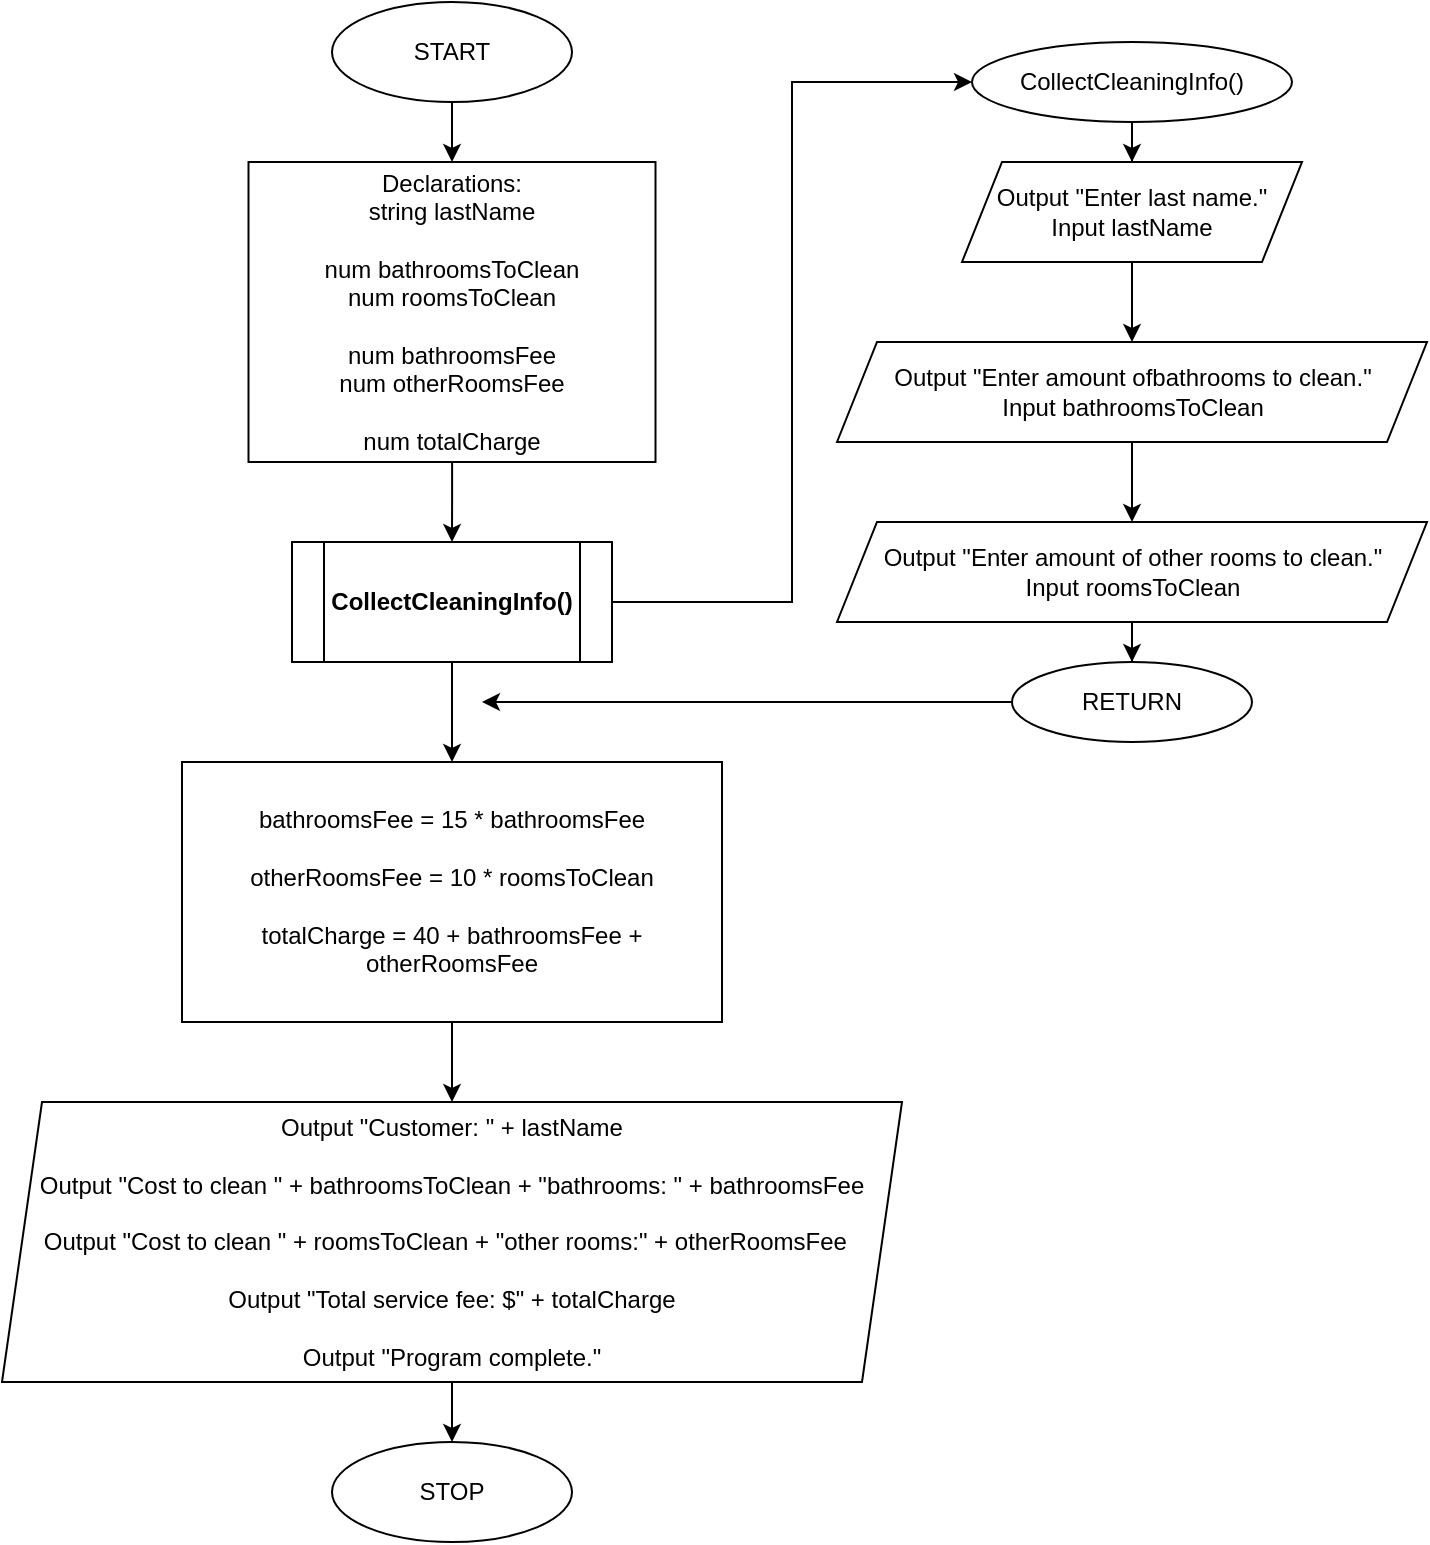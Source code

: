 <mxfile version="24.8.3">
  <diagram name="Page-1" id="2brOeTyIWaGQX-DZdI66">
    <mxGraphModel dx="1687" dy="878" grid="1" gridSize="10" guides="1" tooltips="1" connect="1" arrows="1" fold="1" page="1" pageScale="1" pageWidth="850" pageHeight="1100" math="0" shadow="0">
      <root>
        <mxCell id="0" />
        <mxCell id="1" parent="0" />
        <mxCell id="o3SNDXuIQft2tPn-Uscw-4" style="edgeStyle=orthogonalEdgeStyle;rounded=0;orthogonalLoop=1;jettySize=auto;html=1;entryX=0.5;entryY=0;entryDx=0;entryDy=0;" edge="1" parent="1" target="o3SNDXuIQft2tPn-Uscw-3">
          <mxGeometry relative="1" as="geometry">
            <mxPoint x="255" y="60" as="sourcePoint" />
          </mxGeometry>
        </mxCell>
        <mxCell id="o3SNDXuIQft2tPn-Uscw-1" value="START" style="ellipse;whiteSpace=wrap;html=1;" vertex="1" parent="1">
          <mxGeometry x="195" y="10" width="120" height="50" as="geometry" />
        </mxCell>
        <mxCell id="o3SNDXuIQft2tPn-Uscw-10" style="edgeStyle=orthogonalEdgeStyle;rounded=0;orthogonalLoop=1;jettySize=auto;html=1;entryX=0.5;entryY=0;entryDx=0;entryDy=0;" edge="1" parent="1" source="o3SNDXuIQft2tPn-Uscw-3" target="o3SNDXuIQft2tPn-Uscw-9">
          <mxGeometry relative="1" as="geometry" />
        </mxCell>
        <mxCell id="o3SNDXuIQft2tPn-Uscw-3" value="Declarations:&lt;div&gt;string lastName&lt;/div&gt;&lt;div&gt;&lt;br&gt;&lt;/div&gt;&lt;div&gt;num bathroomsToClean&lt;/div&gt;&lt;div&gt;num roomsToClean&lt;/div&gt;&lt;div&gt;&lt;br&gt;&lt;/div&gt;&lt;div&gt;num bathroomsFee&lt;/div&gt;&lt;div&gt;num otherRoomsFee&lt;/div&gt;&lt;div&gt;&lt;br&gt;&lt;/div&gt;&lt;div&gt;num totalCharge&lt;/div&gt;" style="rounded=0;whiteSpace=wrap;html=1;" vertex="1" parent="1">
          <mxGeometry x="153.25" y="90" width="203.5" height="150" as="geometry" />
        </mxCell>
        <mxCell id="o3SNDXuIQft2tPn-Uscw-12" style="edgeStyle=orthogonalEdgeStyle;rounded=0;orthogonalLoop=1;jettySize=auto;html=1;entryX=0;entryY=0.5;entryDx=0;entryDy=0;" edge="1" parent="1" source="o3SNDXuIQft2tPn-Uscw-9" target="o3SNDXuIQft2tPn-Uscw-11">
          <mxGeometry relative="1" as="geometry" />
        </mxCell>
        <mxCell id="o3SNDXuIQft2tPn-Uscw-20" style="edgeStyle=orthogonalEdgeStyle;rounded=0;orthogonalLoop=1;jettySize=auto;html=1;entryX=0.5;entryY=0;entryDx=0;entryDy=0;" edge="1" parent="1" source="o3SNDXuIQft2tPn-Uscw-9" target="o3SNDXuIQft2tPn-Uscw-19">
          <mxGeometry relative="1" as="geometry" />
        </mxCell>
        <mxCell id="o3SNDXuIQft2tPn-Uscw-9" value="&lt;span style=&quot;font-weight: 700;&quot;&gt;CollectCleaningInfo()&lt;/span&gt;" style="shape=process;whiteSpace=wrap;html=1;backgroundOutline=1;" vertex="1" parent="1">
          <mxGeometry x="175" y="280" width="160" height="60" as="geometry" />
        </mxCell>
        <mxCell id="o3SNDXuIQft2tPn-Uscw-14" style="edgeStyle=orthogonalEdgeStyle;rounded=0;orthogonalLoop=1;jettySize=auto;html=1;entryX=0.5;entryY=0;entryDx=0;entryDy=0;" edge="1" parent="1" source="o3SNDXuIQft2tPn-Uscw-11" target="o3SNDXuIQft2tPn-Uscw-13">
          <mxGeometry relative="1" as="geometry" />
        </mxCell>
        <mxCell id="o3SNDXuIQft2tPn-Uscw-11" value="CollectCleaningInfo()" style="ellipse;whiteSpace=wrap;html=1;" vertex="1" parent="1">
          <mxGeometry x="515" y="30" width="160" height="40" as="geometry" />
        </mxCell>
        <mxCell id="o3SNDXuIQft2tPn-Uscw-16" style="edgeStyle=orthogonalEdgeStyle;rounded=0;orthogonalLoop=1;jettySize=auto;html=1;entryX=0.5;entryY=0;entryDx=0;entryDy=0;" edge="1" parent="1" source="o3SNDXuIQft2tPn-Uscw-13" target="o3SNDXuIQft2tPn-Uscw-15">
          <mxGeometry relative="1" as="geometry" />
        </mxCell>
        <mxCell id="o3SNDXuIQft2tPn-Uscw-13" value="Output &quot;Enter last name.&quot;&lt;div&gt;Input lastName&lt;/div&gt;" style="shape=parallelogram;perimeter=parallelogramPerimeter;whiteSpace=wrap;html=1;fixedSize=1;" vertex="1" parent="1">
          <mxGeometry x="510" y="90" width="170" height="50" as="geometry" />
        </mxCell>
        <mxCell id="o3SNDXuIQft2tPn-Uscw-18" style="edgeStyle=orthogonalEdgeStyle;rounded=0;orthogonalLoop=1;jettySize=auto;html=1;entryX=0.5;entryY=0;entryDx=0;entryDy=0;" edge="1" parent="1" source="o3SNDXuIQft2tPn-Uscw-15" target="o3SNDXuIQft2tPn-Uscw-17">
          <mxGeometry relative="1" as="geometry" />
        </mxCell>
        <mxCell id="o3SNDXuIQft2tPn-Uscw-15" value="Output &quot;Enter amount ofbathrooms to clean.&quot;&lt;div&gt;Input bathroomsToClean&lt;/div&gt;" style="shape=parallelogram;perimeter=parallelogramPerimeter;whiteSpace=wrap;html=1;fixedSize=1;" vertex="1" parent="1">
          <mxGeometry x="447.5" y="180" width="295" height="50" as="geometry" />
        </mxCell>
        <mxCell id="o3SNDXuIQft2tPn-Uscw-23" style="edgeStyle=orthogonalEdgeStyle;rounded=0;orthogonalLoop=1;jettySize=auto;html=1;" edge="1" parent="1" source="o3SNDXuIQft2tPn-Uscw-17" target="o3SNDXuIQft2tPn-Uscw-22">
          <mxGeometry relative="1" as="geometry" />
        </mxCell>
        <mxCell id="o3SNDXuIQft2tPn-Uscw-17" value="Output &quot;Enter amount of other rooms to clean.&quot;&lt;div&gt;Input roomsToClean&lt;/div&gt;" style="shape=parallelogram;perimeter=parallelogramPerimeter;whiteSpace=wrap;html=1;fixedSize=1;" vertex="1" parent="1">
          <mxGeometry x="447.5" y="270" width="295" height="50" as="geometry" />
        </mxCell>
        <mxCell id="o3SNDXuIQft2tPn-Uscw-27" style="edgeStyle=orthogonalEdgeStyle;rounded=0;orthogonalLoop=1;jettySize=auto;html=1;entryX=0.5;entryY=0;entryDx=0;entryDy=0;" edge="1" parent="1" source="o3SNDXuIQft2tPn-Uscw-19">
          <mxGeometry relative="1" as="geometry">
            <mxPoint x="255" y="560" as="targetPoint" />
          </mxGeometry>
        </mxCell>
        <mxCell id="o3SNDXuIQft2tPn-Uscw-19" value="bathroomsFee = 15 * bathroomsFee&lt;div&gt;&lt;br&gt;&lt;div&gt;otherRoomsFee = 10 * roomsToClean&lt;/div&gt;&lt;div&gt;&lt;br&gt;&lt;/div&gt;&lt;div&gt;totalCharge = 40 + bathroomsFee + otherRoomsFee&lt;/div&gt;&lt;/div&gt;" style="rounded=0;whiteSpace=wrap;html=1;" vertex="1" parent="1">
          <mxGeometry x="120" y="390" width="270" height="130" as="geometry" />
        </mxCell>
        <mxCell id="o3SNDXuIQft2tPn-Uscw-24" style="edgeStyle=orthogonalEdgeStyle;rounded=0;orthogonalLoop=1;jettySize=auto;html=1;" edge="1" parent="1" source="o3SNDXuIQft2tPn-Uscw-22">
          <mxGeometry relative="1" as="geometry">
            <mxPoint x="270" y="360" as="targetPoint" />
          </mxGeometry>
        </mxCell>
        <mxCell id="o3SNDXuIQft2tPn-Uscw-22" value="RETURN" style="ellipse;whiteSpace=wrap;html=1;" vertex="1" parent="1">
          <mxGeometry x="535" y="340" width="120" height="40" as="geometry" />
        </mxCell>
        <mxCell id="o3SNDXuIQft2tPn-Uscw-31" style="edgeStyle=orthogonalEdgeStyle;rounded=0;orthogonalLoop=1;jettySize=auto;html=1;entryX=0.5;entryY=0;entryDx=0;entryDy=0;" edge="1" parent="1" source="o3SNDXuIQft2tPn-Uscw-25" target="o3SNDXuIQft2tPn-Uscw-30">
          <mxGeometry relative="1" as="geometry" />
        </mxCell>
        <mxCell id="o3SNDXuIQft2tPn-Uscw-25" value="&lt;div&gt;Output &quot;Customer: &quot; + lastName&lt;/div&gt;&lt;div&gt;&lt;br&gt;&lt;/div&gt;Output &quot;Cost to clean &quot; + bathroomsToClean + &quot;bathrooms: &quot; + bathroomsFee&lt;div&gt;&lt;br&gt;&lt;div&gt;Output &quot;Cost to clean &quot; + roomsToClean + &quot;other rooms:&quot; + otherRoomsFee&amp;nbsp;&amp;nbsp;&lt;/div&gt;&lt;/div&gt;&lt;div&gt;&lt;br&gt;&lt;/div&gt;&lt;div&gt;Output &quot;Total service fee: $&quot; + totalCharge&lt;/div&gt;&lt;div&gt;&lt;br&gt;&lt;/div&gt;&lt;div&gt;Output &quot;Program complete.&quot;&lt;/div&gt;" style="shape=parallelogram;perimeter=parallelogramPerimeter;whiteSpace=wrap;html=1;fixedSize=1;" vertex="1" parent="1">
          <mxGeometry x="30" y="560" width="450" height="140" as="geometry" />
        </mxCell>
        <mxCell id="o3SNDXuIQft2tPn-Uscw-30" value="STOP" style="ellipse;whiteSpace=wrap;html=1;" vertex="1" parent="1">
          <mxGeometry x="195" y="730" width="120" height="50" as="geometry" />
        </mxCell>
      </root>
    </mxGraphModel>
  </diagram>
</mxfile>
